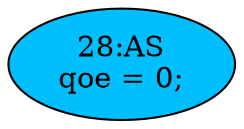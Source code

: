 strict digraph "" {
	node [label="\N"];
	"28:AS"	 [ast="<pyverilog.vparser.ast.Assign object at 0x7f9d4b7f5d10>",
		def_var="['qoe']",
		fillcolor=deepskyblue,
		label="28:AS
qoe = 0;",
		statements="[]",
		style=filled,
		typ=Assign,
		use_var="[]"];
}
